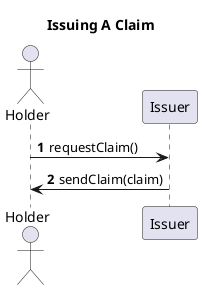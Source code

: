 @startuml
title Issuing A Claim
autonumber
actor Holder
Holder -> Issuer : requestClaim()
Issuer -> Holder : sendClaim(claim)
@enduml